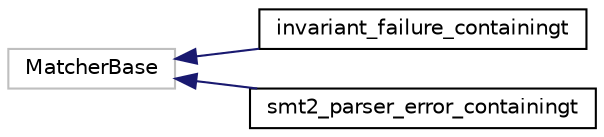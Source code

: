 digraph "Graphical Class Hierarchy"
{
 // LATEX_PDF_SIZE
  bgcolor="transparent";
  edge [fontname="Helvetica",fontsize="10",labelfontname="Helvetica",labelfontsize="10"];
  node [fontname="Helvetica",fontsize="10",shape=record];
  rankdir="LR";
  Node933 [label="MatcherBase",height=0.2,width=0.4,color="grey75",tooltip=" "];
  Node933 -> Node0 [dir="back",color="midnightblue",fontsize="10",style="solid",fontname="Helvetica"];
  Node0 [label="invariant_failure_containingt",height=0.2,width=0.4,color="black",URL="$classinvariant__failure__containingt.html",tooltip=" "];
  Node933 -> Node935 [dir="back",color="midnightblue",fontsize="10",style="solid",fontname="Helvetica"];
  Node935 [label="smt2_parser_error_containingt",height=0.2,width=0.4,color="black",URL="$classsmt2__parser__error__containingt.html",tooltip=" "];
}
